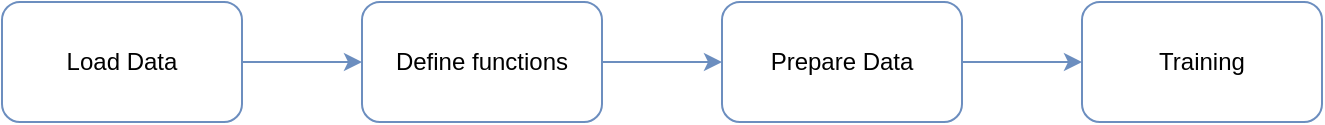 <mxfile version="14.1.1" type="device"><diagram id="_ZzUtOQCnFaSFNaf0sTe" name="Page-1"><mxGraphModel dx="870" dy="548" grid="1" gridSize="10" guides="1" tooltips="1" connect="1" arrows="1" fold="1" page="1" pageScale="1" pageWidth="850" pageHeight="1100" math="0" shadow="0"><root><mxCell id="0"/><mxCell id="1" parent="0"/><mxCell id="JG3Z2SPj2JgOROfn48lK-10" value="" style="edgeStyle=orthogonalEdgeStyle;rounded=0;orthogonalLoop=1;jettySize=auto;html=1;fillColor=#dae8fc;strokeColor=#6c8ebf;" edge="1" parent="1" source="JG3Z2SPj2JgOROfn48lK-1" target="JG3Z2SPj2JgOROfn48lK-3"><mxGeometry relative="1" as="geometry"/></mxCell><mxCell id="JG3Z2SPj2JgOROfn48lK-1" value="Load Data" style="rounded=1;whiteSpace=wrap;html=1;strokeColor=#6c8ebf;fillColor=#FFFFFF;" vertex="1" parent="1"><mxGeometry x="40" y="140" width="120" height="60" as="geometry"/></mxCell><mxCell id="JG3Z2SPj2JgOROfn48lK-4" value="Training" style="rounded=1;whiteSpace=wrap;html=1;strokeColor=#6c8ebf;fillColor=#FFFFFF;" vertex="1" parent="1"><mxGeometry x="580" y="140" width="120" height="60" as="geometry"/></mxCell><mxCell id="JG3Z2SPj2JgOROfn48lK-11" value="" style="edgeStyle=orthogonalEdgeStyle;rounded=0;orthogonalLoop=1;jettySize=auto;html=1;fillColor=#dae8fc;strokeColor=#6c8ebf;" edge="1" parent="1" source="JG3Z2SPj2JgOROfn48lK-3" target="JG3Z2SPj2JgOROfn48lK-2"><mxGeometry relative="1" as="geometry"/></mxCell><mxCell id="JG3Z2SPj2JgOROfn48lK-3" value="Define functions" style="rounded=1;whiteSpace=wrap;html=1;strokeColor=#6c8ebf;fillColor=#FFFFFF;" vertex="1" parent="1"><mxGeometry x="220" y="140" width="120" height="60" as="geometry"/></mxCell><mxCell id="JG3Z2SPj2JgOROfn48lK-12" value="" style="edgeStyle=orthogonalEdgeStyle;rounded=0;orthogonalLoop=1;jettySize=auto;html=1;fillColor=#dae8fc;strokeColor=#6c8ebf;" edge="1" parent="1" source="JG3Z2SPj2JgOROfn48lK-2" target="JG3Z2SPj2JgOROfn48lK-4"><mxGeometry relative="1" as="geometry"/></mxCell><mxCell id="JG3Z2SPj2JgOROfn48lK-2" value="Prepare Data" style="rounded=1;whiteSpace=wrap;html=1;strokeColor=#6c8ebf;fillColor=#FFFFFF;" vertex="1" parent="1"><mxGeometry x="400" y="140" width="120" height="60" as="geometry"/></mxCell></root></mxGraphModel></diagram></mxfile>